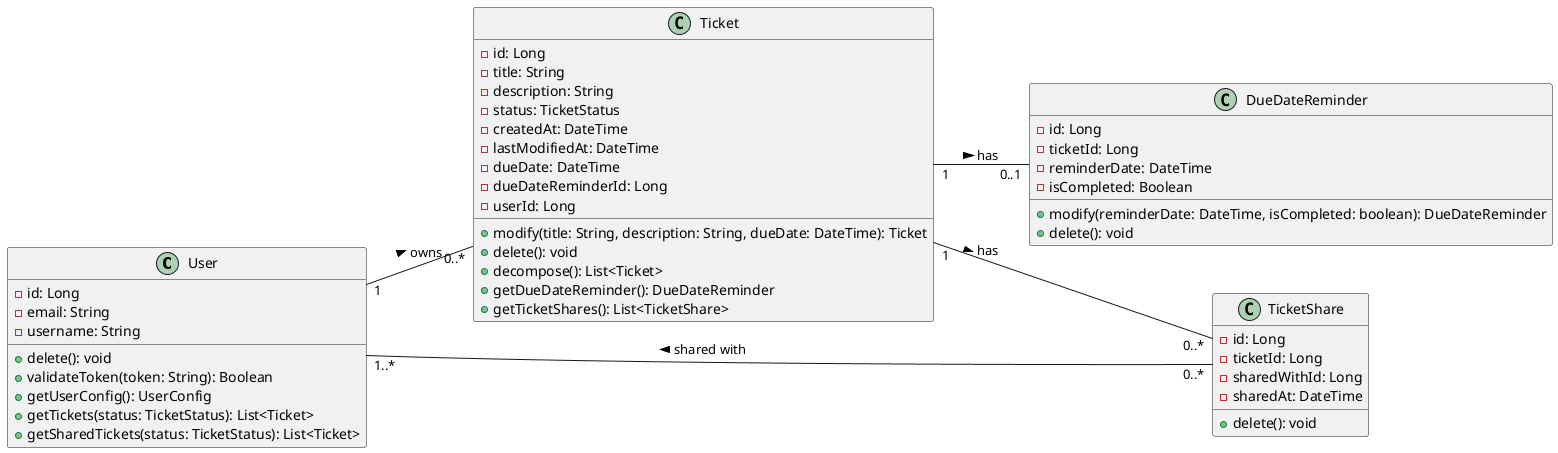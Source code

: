 @startuml Ticket Management System - Extended Class Diagram

left to right direction

' Define classes with attributes and methods
class User {
  -id: Long
  -email: String
  -username: String
  +delete(): void
  +validateToken(token: String): Boolean
  +getUserConfig(): UserConfig
  +getTickets(status: TicketStatus): List<Ticket>
  +getSharedTickets(status: TicketStatus): List<Ticket>
}

class Ticket {
  -id: Long
  -title: String
  -description: String
  -status: TicketStatus
  -createdAt: DateTime
  -lastModifiedAt: DateTime
  -dueDate: DateTime
  -dueDateReminderId: Long
  -userId: Long
  +modify(title: String, description: String, dueDate: DateTime): Ticket
  +delete(): void
  +decompose(): List<Ticket>
  +getDueDateReminder(): DueDateReminder
  +getTicketShares(): List<TicketShare>
}

class TicketShare {
  -id: Long
  -ticketId: Long
  -sharedWithId: Long
  -sharedAt: DateTime
  +delete(): void
}

class DueDateReminder {
  -id: Long
  -ticketId: Long
  -reminderDate: DateTime
  -isCompleted: Boolean
  +modify(reminderDate: DateTime, isCompleted: boolean): DueDateReminder
  +delete(): void
} 

User "1" -- "0..*" Ticket : owns >
Ticket "1" -- "0..*" TicketShare : has >
User "1..*" -- "0..*" TicketShare : shared with <
Ticket "1" -- "0..1" DueDateReminder : has >

@enduml